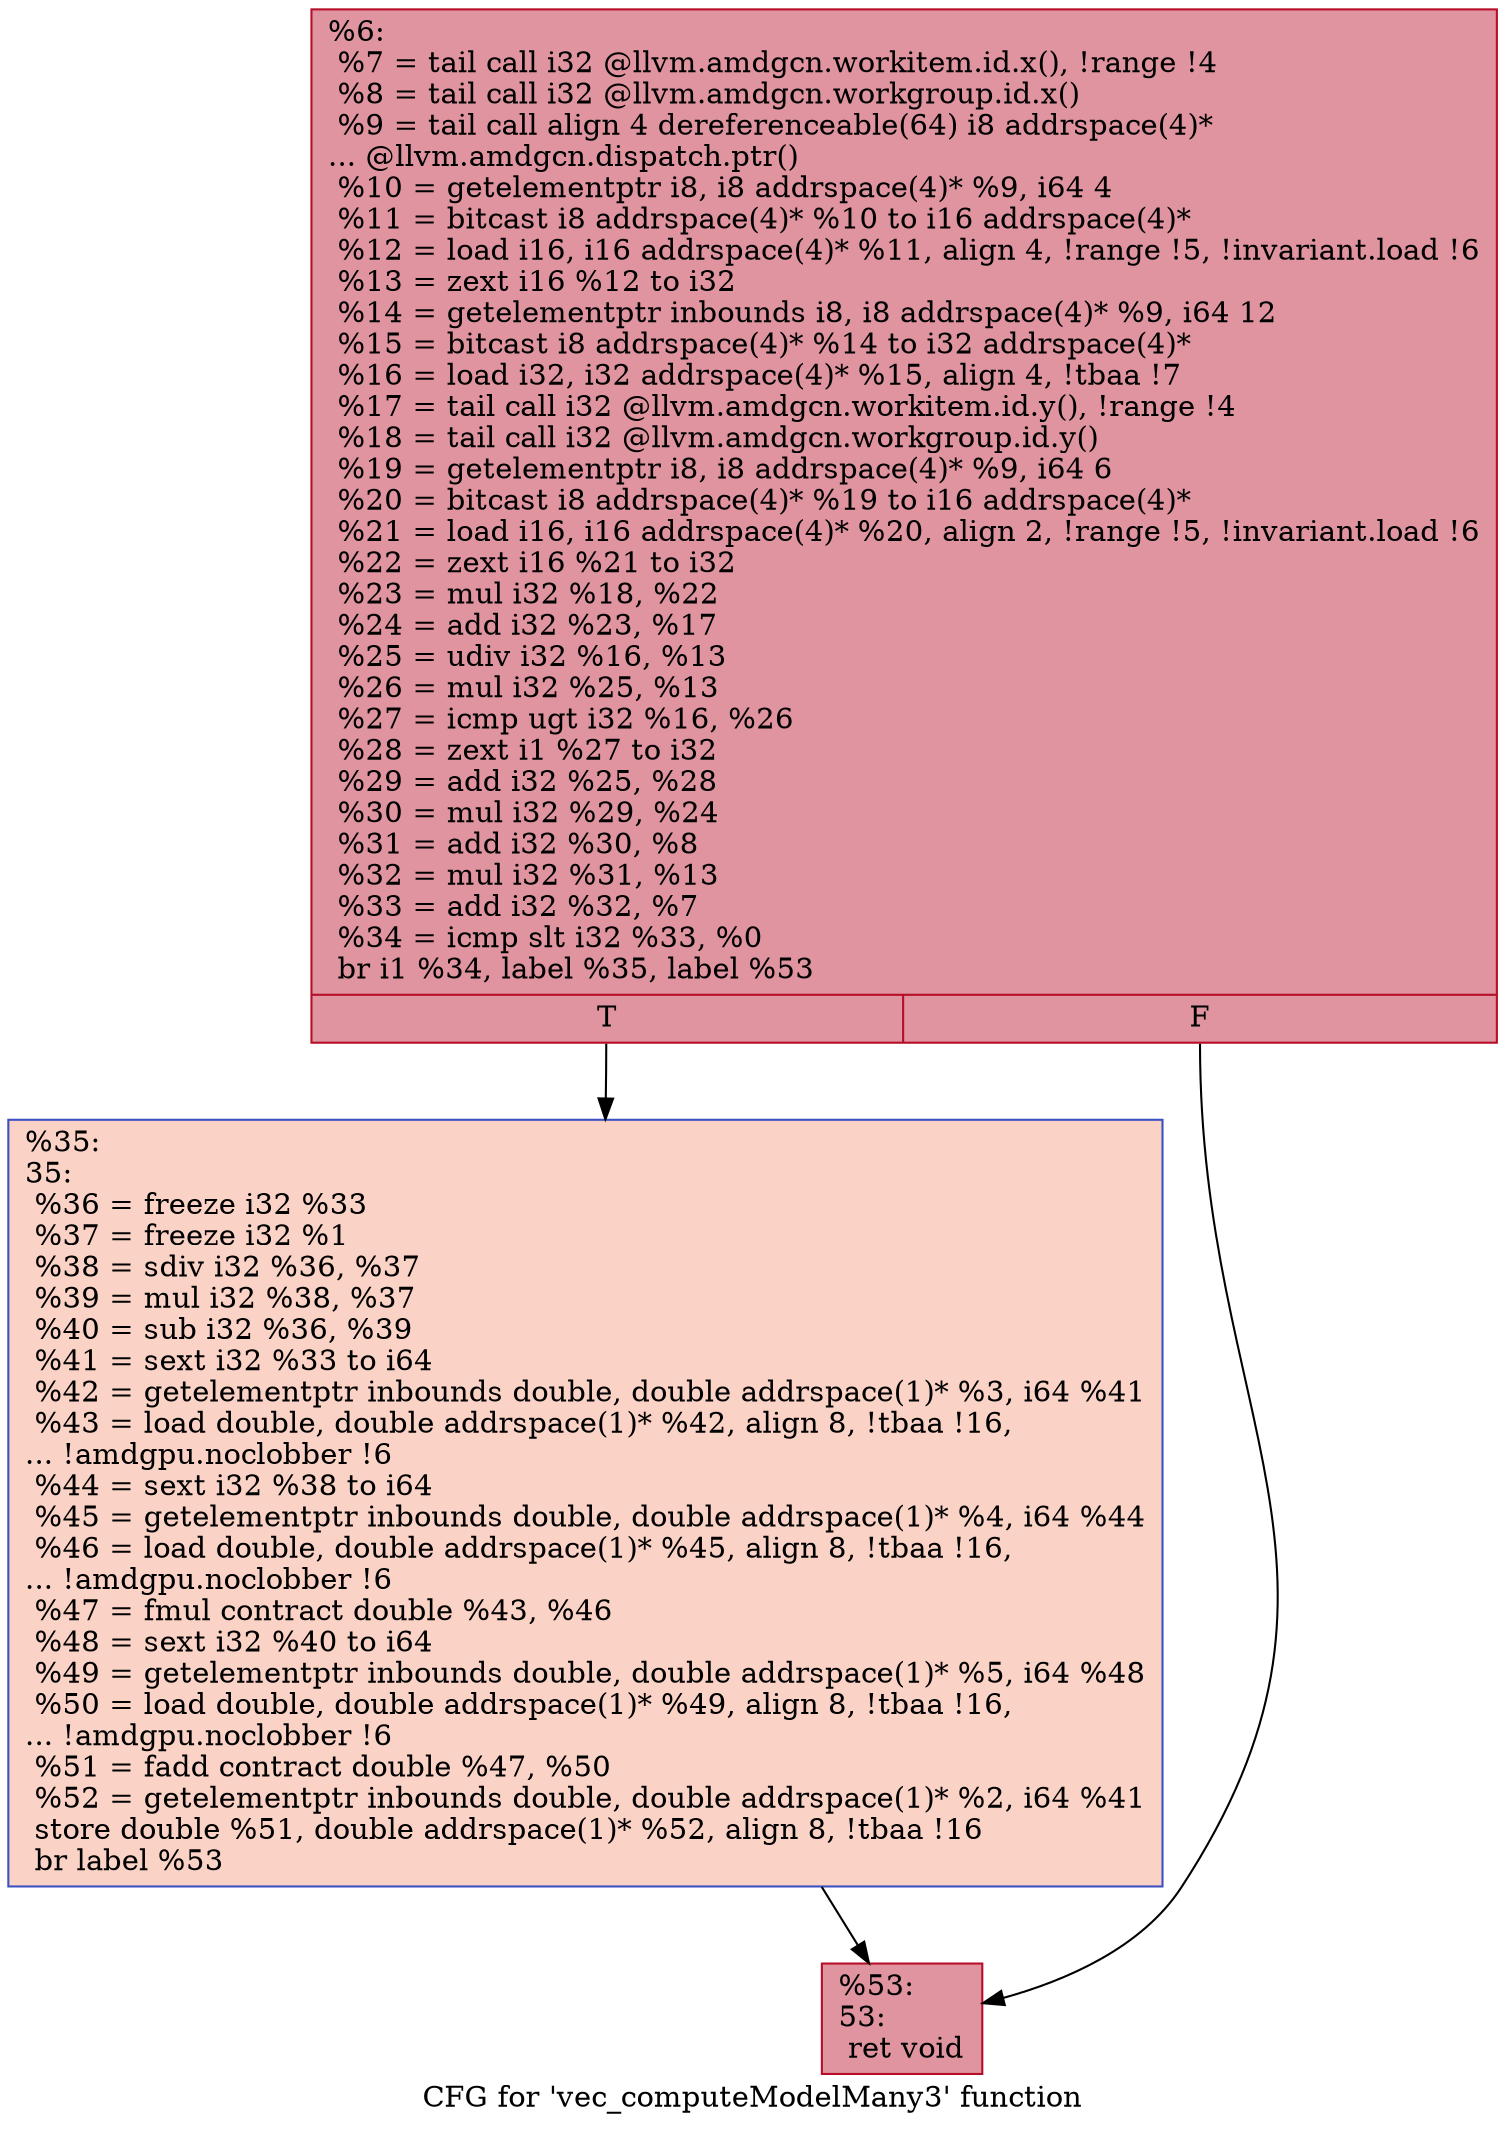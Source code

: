 digraph "CFG for 'vec_computeModelMany3' function" {
	label="CFG for 'vec_computeModelMany3' function";

	Node0x4e34980 [shape=record,color="#b70d28ff", style=filled, fillcolor="#b70d2870",label="{%6:\l  %7 = tail call i32 @llvm.amdgcn.workitem.id.x(), !range !4\l  %8 = tail call i32 @llvm.amdgcn.workgroup.id.x()\l  %9 = tail call align 4 dereferenceable(64) i8 addrspace(4)*\l... @llvm.amdgcn.dispatch.ptr()\l  %10 = getelementptr i8, i8 addrspace(4)* %9, i64 4\l  %11 = bitcast i8 addrspace(4)* %10 to i16 addrspace(4)*\l  %12 = load i16, i16 addrspace(4)* %11, align 4, !range !5, !invariant.load !6\l  %13 = zext i16 %12 to i32\l  %14 = getelementptr inbounds i8, i8 addrspace(4)* %9, i64 12\l  %15 = bitcast i8 addrspace(4)* %14 to i32 addrspace(4)*\l  %16 = load i32, i32 addrspace(4)* %15, align 4, !tbaa !7\l  %17 = tail call i32 @llvm.amdgcn.workitem.id.y(), !range !4\l  %18 = tail call i32 @llvm.amdgcn.workgroup.id.y()\l  %19 = getelementptr i8, i8 addrspace(4)* %9, i64 6\l  %20 = bitcast i8 addrspace(4)* %19 to i16 addrspace(4)*\l  %21 = load i16, i16 addrspace(4)* %20, align 2, !range !5, !invariant.load !6\l  %22 = zext i16 %21 to i32\l  %23 = mul i32 %18, %22\l  %24 = add i32 %23, %17\l  %25 = udiv i32 %16, %13\l  %26 = mul i32 %25, %13\l  %27 = icmp ugt i32 %16, %26\l  %28 = zext i1 %27 to i32\l  %29 = add i32 %25, %28\l  %30 = mul i32 %29, %24\l  %31 = add i32 %30, %8\l  %32 = mul i32 %31, %13\l  %33 = add i32 %32, %7\l  %34 = icmp slt i32 %33, %0\l  br i1 %34, label %35, label %53\l|{<s0>T|<s1>F}}"];
	Node0x4e34980:s0 -> Node0x4e36a00;
	Node0x4e34980:s1 -> Node0x4e38b10;
	Node0x4e36a00 [shape=record,color="#3d50c3ff", style=filled, fillcolor="#f59c7d70",label="{%35:\l35:                                               \l  %36 = freeze i32 %33\l  %37 = freeze i32 %1\l  %38 = sdiv i32 %36, %37\l  %39 = mul i32 %38, %37\l  %40 = sub i32 %36, %39\l  %41 = sext i32 %33 to i64\l  %42 = getelementptr inbounds double, double addrspace(1)* %3, i64 %41\l  %43 = load double, double addrspace(1)* %42, align 8, !tbaa !16,\l... !amdgpu.noclobber !6\l  %44 = sext i32 %38 to i64\l  %45 = getelementptr inbounds double, double addrspace(1)* %4, i64 %44\l  %46 = load double, double addrspace(1)* %45, align 8, !tbaa !16,\l... !amdgpu.noclobber !6\l  %47 = fmul contract double %43, %46\l  %48 = sext i32 %40 to i64\l  %49 = getelementptr inbounds double, double addrspace(1)* %5, i64 %48\l  %50 = load double, double addrspace(1)* %49, align 8, !tbaa !16,\l... !amdgpu.noclobber !6\l  %51 = fadd contract double %47, %50\l  %52 = getelementptr inbounds double, double addrspace(1)* %2, i64 %41\l  store double %51, double addrspace(1)* %52, align 8, !tbaa !16\l  br label %53\l}"];
	Node0x4e36a00 -> Node0x4e38b10;
	Node0x4e38b10 [shape=record,color="#b70d28ff", style=filled, fillcolor="#b70d2870",label="{%53:\l53:                                               \l  ret void\l}"];
}
